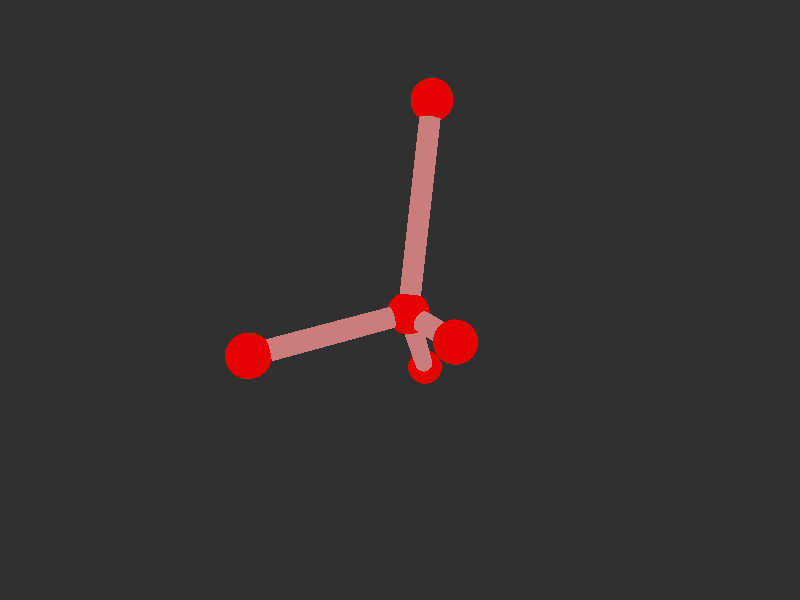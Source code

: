 #version 3.7; 
    global_settings { assumed_gamma 1.0 }
    

    camera {
    location  <20, 20, 20>
    right     x*image_width/image_height
    look_at   <0, 0, 0>
    angle 58
    }

    background { color rgb<1,1,1>*0.03 }


    light_source { <-20, 30, -25> color red 0.6 green 0.6 blue 0.6 }
    light_source { < 20, 30, -25> color red 0.6 green 0.6 blue 0.6 }
    
    #declare m = 1;
    union {

    union {
    sphere { m*<0.47173424899953104,-5.120223316765083e-18,1.0196624068815476>, 1 }        
    sphere {  m*<0.5399901698518838,-6.88161682408067e-19,4.018888109634767>, 1 }
    sphere {  m*<7.583157484374781,3.2456693385336887e-18,-1.6783019620957471>, 1 }
    sphere {  m*<-4.316934180227066,8.164965809277259,-2.2055567639757427>, 1}
    sphere { m*<-4.316934180227066,-8.164965809277259,-2.2055567639757454>, 1 }    

        pigment { color rgb<0.8,0,0>  }
    finish { ambient 0.1 diffuse 0.7 phong 1 }
    }    
    union {
    cylinder { m*<0.5399901698518838,-6.88161682408067e-19,4.018888109634767>, <0.47173424899953104,-5.120223316765083e-18,1.0196624068815476>, 0.5 }
    cylinder { m*<7.583157484374781,3.2456693385336887e-18,-1.6783019620957471>, <0.47173424899953104,-5.120223316765083e-18,1.0196624068815476>, 0.5}
    cylinder { m*<-4.316934180227066,8.164965809277259,-2.2055567639757427>, <0.47173424899953104,-5.120223316765083e-18,1.0196624068815476>, 0.5 }
    cylinder {  m*<-4.316934180227066,-8.164965809277259,-2.2055567639757454>, <0.47173424899953104,-5.120223316765083e-18,1.0196624068815476>, 0.5}

    pigment { color rgb<0.6,.2,.2>  }
    finish { ambient 0.1 diffuse 0.7 phong 1 }    
    }
    
    // rotate <0, 0, 0>
    }
    #version 3.7; 
    global_settings { assumed_gamma 1.0 }
    

    camera {
    location  <20, 20, 20>
    right     x*image_width/image_height
    look_at   <0, 0, 0>
    angle 58
    }

    background { color rgb<1,1,1>*0.03 }


    light_source { <-20, 30, -25> color red 0.6 green 0.6 blue 0.6 }
    light_source { < 20, 30, -25> color red 0.6 green 0.6 blue 0.6 }
    
    #declare m = 1;
    union {

    union {
    sphere { m*<0.47173424899953104,-5.120223316765083e-18,1.0196624068815476>, 1 }        
    sphere {  m*<0.5399901698518838,-6.88161682408067e-19,4.018888109634767>, 1 }
    sphere {  m*<7.583157484374781,3.2456693385336887e-18,-1.6783019620957471>, 1 }
    sphere {  m*<-4.316934180227066,8.164965809277259,-2.2055567639757427>, 1}
    sphere { m*<-4.316934180227066,-8.164965809277259,-2.2055567639757454>, 1 }    

        pigment { color rgb<0.8,0,0>  }
    finish { ambient 0.1 diffuse 0.7 phong 1 }
    }    
    union {
    cylinder { m*<0.5399901698518838,-6.88161682408067e-19,4.018888109634767>, <0.47173424899953104,-5.120223316765083e-18,1.0196624068815476>, 0.5 }
    cylinder { m*<7.583157484374781,3.2456693385336887e-18,-1.6783019620957471>, <0.47173424899953104,-5.120223316765083e-18,1.0196624068815476>, 0.5}
    cylinder { m*<-4.316934180227066,8.164965809277259,-2.2055567639757427>, <0.47173424899953104,-5.120223316765083e-18,1.0196624068815476>, 0.5 }
    cylinder {  m*<-4.316934180227066,-8.164965809277259,-2.2055567639757454>, <0.47173424899953104,-5.120223316765083e-18,1.0196624068815476>, 0.5}

    pigment { color rgb<0.6,.2,.2>  }
    finish { ambient 0.1 diffuse 0.7 phong 1 }    
    }
    
    // rotate <0, 0, 0>
    }
    